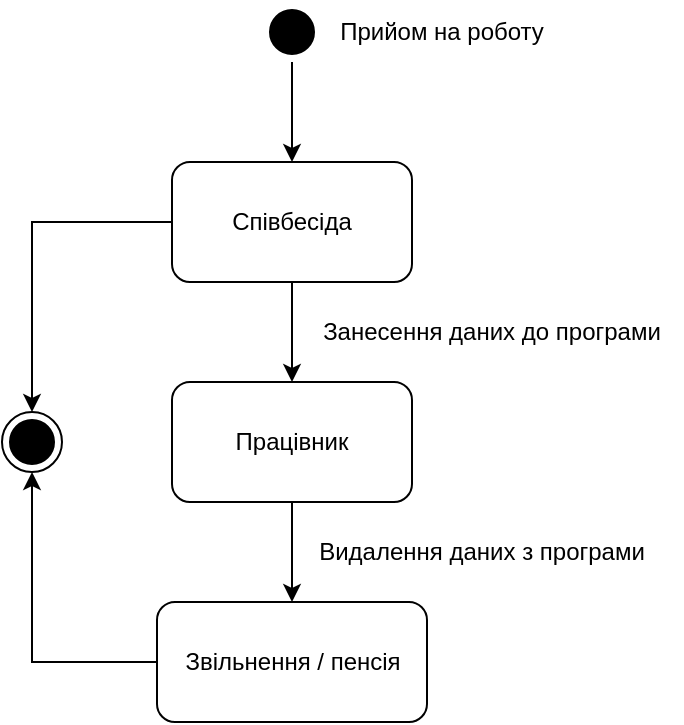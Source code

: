 <mxfile version="20.4.1" type="device"><diagram id="RlMRXXS-3_TjfZloE10o" name="Страница 1"><mxGraphModel dx="1422" dy="754" grid="1" gridSize="10" guides="1" tooltips="1" connect="1" arrows="1" fold="1" page="1" pageScale="1" pageWidth="827" pageHeight="1169" math="0" shadow="0"><root><mxCell id="0"/><mxCell id="1" parent="0"/><mxCell id="o0nj1i7vVa0Re4mRZR7z-8" style="edgeStyle=orthogonalEdgeStyle;rounded=0;orthogonalLoop=1;jettySize=auto;html=1;entryX=0.5;entryY=0;entryDx=0;entryDy=0;strokeColor=#000000;" edge="1" parent="1" source="o0nj1i7vVa0Re4mRZR7z-1" target="o0nj1i7vVa0Re4mRZR7z-4"><mxGeometry relative="1" as="geometry"/></mxCell><mxCell id="o0nj1i7vVa0Re4mRZR7z-1" value="" style="ellipse;html=1;shape=startState;fillColor=#000000;strokeColor=#000000;" vertex="1" parent="1"><mxGeometry x="340" y="100" width="30" height="30" as="geometry"/></mxCell><mxCell id="o0nj1i7vVa0Re4mRZR7z-3" value="" style="ellipse;html=1;shape=endState;fillColor=#000000;strokeColor=#000000;" vertex="1" parent="1"><mxGeometry x="210" y="305" width="30" height="30" as="geometry"/></mxCell><mxCell id="o0nj1i7vVa0Re4mRZR7z-9" value="" style="edgeStyle=orthogonalEdgeStyle;rounded=0;orthogonalLoop=1;jettySize=auto;html=1;strokeColor=#000000;" edge="1" parent="1" source="o0nj1i7vVa0Re4mRZR7z-4" target="o0nj1i7vVa0Re4mRZR7z-5"><mxGeometry relative="1" as="geometry"/></mxCell><mxCell id="o0nj1i7vVa0Re4mRZR7z-12" style="edgeStyle=orthogonalEdgeStyle;rounded=0;orthogonalLoop=1;jettySize=auto;html=1;entryX=0.5;entryY=0;entryDx=0;entryDy=0;strokeColor=#000000;" edge="1" parent="1" source="o0nj1i7vVa0Re4mRZR7z-4" target="o0nj1i7vVa0Re4mRZR7z-3"><mxGeometry relative="1" as="geometry"/></mxCell><mxCell id="o0nj1i7vVa0Re4mRZR7z-4" value="Співбесіда" style="rounded=1;whiteSpace=wrap;html=1;" vertex="1" parent="1"><mxGeometry x="295" y="180" width="120" height="60" as="geometry"/></mxCell><mxCell id="o0nj1i7vVa0Re4mRZR7z-10" value="" style="edgeStyle=orthogonalEdgeStyle;rounded=0;orthogonalLoop=1;jettySize=auto;html=1;strokeColor=#000000;" edge="1" parent="1" source="o0nj1i7vVa0Re4mRZR7z-5" target="o0nj1i7vVa0Re4mRZR7z-6"><mxGeometry relative="1" as="geometry"/></mxCell><mxCell id="o0nj1i7vVa0Re4mRZR7z-5" value="Працівник" style="rounded=1;whiteSpace=wrap;html=1;" vertex="1" parent="1"><mxGeometry x="295" y="290" width="120" height="60" as="geometry"/></mxCell><mxCell id="o0nj1i7vVa0Re4mRZR7z-11" style="edgeStyle=orthogonalEdgeStyle;rounded=0;orthogonalLoop=1;jettySize=auto;html=1;entryX=0.5;entryY=1;entryDx=0;entryDy=0;strokeColor=#000000;" edge="1" parent="1" source="o0nj1i7vVa0Re4mRZR7z-6" target="o0nj1i7vVa0Re4mRZR7z-3"><mxGeometry relative="1" as="geometry"/></mxCell><mxCell id="o0nj1i7vVa0Re4mRZR7z-6" value="Звільнення / пенсія" style="rounded=1;whiteSpace=wrap;html=1;" vertex="1" parent="1"><mxGeometry x="287.5" y="400" width="135" height="60" as="geometry"/></mxCell><mxCell id="o0nj1i7vVa0Re4mRZR7z-13" value="Прийом на роботу" style="text;html=1;strokeColor=none;fillColor=none;align=center;verticalAlign=middle;whiteSpace=wrap;rounded=0;" vertex="1" parent="1"><mxGeometry x="370" y="100" width="120" height="30" as="geometry"/></mxCell><mxCell id="o0nj1i7vVa0Re4mRZR7z-14" value="Занесення даних до програми" style="text;html=1;strokeColor=none;fillColor=none;align=center;verticalAlign=middle;whiteSpace=wrap;rounded=0;" vertex="1" parent="1"><mxGeometry x="360" y="250" width="190" height="30" as="geometry"/></mxCell><mxCell id="o0nj1i7vVa0Re4mRZR7z-15" value="Видалення даних з програми" style="text;html=1;strokeColor=none;fillColor=none;align=center;verticalAlign=middle;whiteSpace=wrap;rounded=0;" vertex="1" parent="1"><mxGeometry x="360" y="360" width="180" height="30" as="geometry"/></mxCell></root></mxGraphModel></diagram></mxfile>